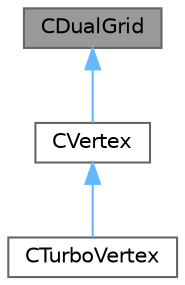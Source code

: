 digraph "CDualGrid"
{
 // LATEX_PDF_SIZE
  bgcolor="transparent";
  edge [fontname=Helvetica,fontsize=10,labelfontname=Helvetica,labelfontsize=10];
  node [fontname=Helvetica,fontsize=10,shape=box,height=0.2,width=0.4];
  Node1 [id="Node000001",label="CDualGrid",height=0.2,width=0.4,color="gray40", fillcolor="grey60", style="filled", fontcolor="black",tooltip="Class for controlling the dual volume definition. The dual volume is compose by three main elements: ..."];
  Node1 -> Node2 [id="edge1_Node000001_Node000002",dir="back",color="steelblue1",style="solid",tooltip=" "];
  Node2 [id="Node000002",label="CVertex",height=0.2,width=0.4,color="gray40", fillcolor="white", style="filled",URL="$classCVertex.html",tooltip="Class for vertex definition (equivalent to edges, but for the boundaries)."];
  Node2 -> Node3 [id="edge2_Node000002_Node000003",dir="back",color="steelblue1",style="solid",tooltip=" "];
  Node3 [id="Node000003",label="CTurboVertex",height=0.2,width=0.4,color="gray40", fillcolor="white", style="filled",URL="$classCTurboVertex.html",tooltip="Class for vertex definition for turbomachinery (equivalent to edges, but for the boundaries)."];
}
